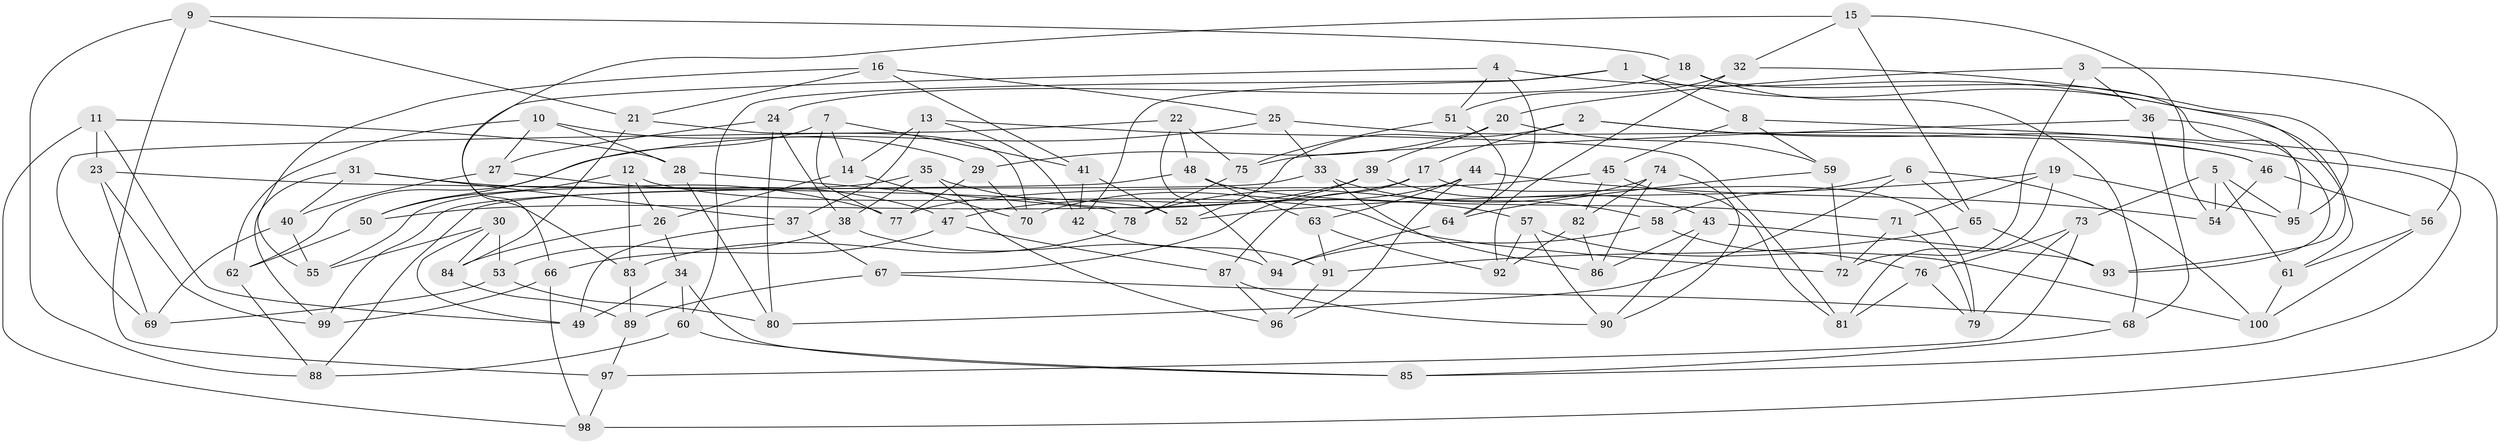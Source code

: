 // Generated by graph-tools (version 1.1) at 2025/11/02/21/25 10:11:16]
// undirected, 100 vertices, 200 edges
graph export_dot {
graph [start="1"]
  node [color=gray90,style=filled];
  1;
  2;
  3;
  4;
  5;
  6;
  7;
  8;
  9;
  10;
  11;
  12;
  13;
  14;
  15;
  16;
  17;
  18;
  19;
  20;
  21;
  22;
  23;
  24;
  25;
  26;
  27;
  28;
  29;
  30;
  31;
  32;
  33;
  34;
  35;
  36;
  37;
  38;
  39;
  40;
  41;
  42;
  43;
  44;
  45;
  46;
  47;
  48;
  49;
  50;
  51;
  52;
  53;
  54;
  55;
  56;
  57;
  58;
  59;
  60;
  61;
  62;
  63;
  64;
  65;
  66;
  67;
  68;
  69;
  70;
  71;
  72;
  73;
  74;
  75;
  76;
  77;
  78;
  79;
  80;
  81;
  82;
  83;
  84;
  85;
  86;
  87;
  88;
  89;
  90;
  91;
  92;
  93;
  94;
  95;
  96;
  97;
  98;
  99;
  100;
  1 -- 42;
  1 -- 93;
  1 -- 60;
  1 -- 8;
  2 -- 17;
  2 -- 46;
  2 -- 52;
  2 -- 85;
  3 -- 72;
  3 -- 36;
  3 -- 56;
  3 -- 20;
  4 -- 61;
  4 -- 64;
  4 -- 66;
  4 -- 51;
  5 -- 54;
  5 -- 61;
  5 -- 73;
  5 -- 95;
  6 -- 65;
  6 -- 58;
  6 -- 80;
  6 -- 100;
  7 -- 77;
  7 -- 50;
  7 -- 14;
  7 -- 41;
  8 -- 59;
  8 -- 45;
  8 -- 98;
  9 -- 88;
  9 -- 21;
  9 -- 97;
  9 -- 18;
  10 -- 29;
  10 -- 27;
  10 -- 28;
  10 -- 62;
  11 -- 49;
  11 -- 98;
  11 -- 28;
  11 -- 23;
  12 -- 83;
  12 -- 72;
  12 -- 50;
  12 -- 26;
  13 -- 81;
  13 -- 37;
  13 -- 42;
  13 -- 14;
  14 -- 26;
  14 -- 70;
  15 -- 32;
  15 -- 65;
  15 -- 83;
  15 -- 54;
  16 -- 55;
  16 -- 21;
  16 -- 41;
  16 -- 25;
  17 -- 79;
  17 -- 87;
  17 -- 50;
  18 -- 95;
  18 -- 68;
  18 -- 24;
  19 -- 81;
  19 -- 71;
  19 -- 95;
  19 -- 52;
  20 -- 29;
  20 -- 39;
  20 -- 59;
  21 -- 70;
  21 -- 84;
  22 -- 94;
  22 -- 75;
  22 -- 48;
  22 -- 69;
  23 -- 99;
  23 -- 69;
  23 -- 52;
  24 -- 38;
  24 -- 27;
  24 -- 80;
  25 -- 46;
  25 -- 33;
  25 -- 62;
  26 -- 84;
  26 -- 34;
  27 -- 40;
  27 -- 47;
  28 -- 78;
  28 -- 80;
  29 -- 70;
  29 -- 77;
  30 -- 55;
  30 -- 53;
  30 -- 84;
  30 -- 49;
  31 -- 99;
  31 -- 77;
  31 -- 37;
  31 -- 40;
  32 -- 95;
  32 -- 51;
  32 -- 92;
  33 -- 88;
  33 -- 58;
  33 -- 86;
  34 -- 49;
  34 -- 60;
  34 -- 85;
  35 -- 96;
  35 -- 55;
  35 -- 57;
  35 -- 38;
  36 -- 75;
  36 -- 68;
  36 -- 93;
  37 -- 67;
  37 -- 49;
  38 -- 94;
  38 -- 53;
  39 -- 67;
  39 -- 43;
  39 -- 47;
  40 -- 55;
  40 -- 69;
  41 -- 52;
  41 -- 42;
  42 -- 91;
  43 -- 93;
  43 -- 90;
  43 -- 86;
  44 -- 70;
  44 -- 96;
  44 -- 54;
  44 -- 63;
  45 -- 77;
  45 -- 81;
  45 -- 82;
  46 -- 54;
  46 -- 56;
  47 -- 87;
  47 -- 66;
  48 -- 63;
  48 -- 99;
  48 -- 71;
  50 -- 62;
  51 -- 75;
  51 -- 64;
  53 -- 69;
  53 -- 80;
  56 -- 61;
  56 -- 100;
  57 -- 92;
  57 -- 100;
  57 -- 90;
  58 -- 76;
  58 -- 94;
  59 -- 64;
  59 -- 72;
  60 -- 85;
  60 -- 88;
  61 -- 100;
  62 -- 88;
  63 -- 92;
  63 -- 91;
  64 -- 94;
  65 -- 91;
  65 -- 93;
  66 -- 99;
  66 -- 98;
  67 -- 89;
  67 -- 68;
  68 -- 85;
  71 -- 79;
  71 -- 72;
  73 -- 79;
  73 -- 97;
  73 -- 76;
  74 -- 86;
  74 -- 82;
  74 -- 78;
  74 -- 90;
  75 -- 78;
  76 -- 79;
  76 -- 81;
  78 -- 83;
  82 -- 86;
  82 -- 92;
  83 -- 89;
  84 -- 89;
  87 -- 90;
  87 -- 96;
  89 -- 97;
  91 -- 96;
  97 -- 98;
}
